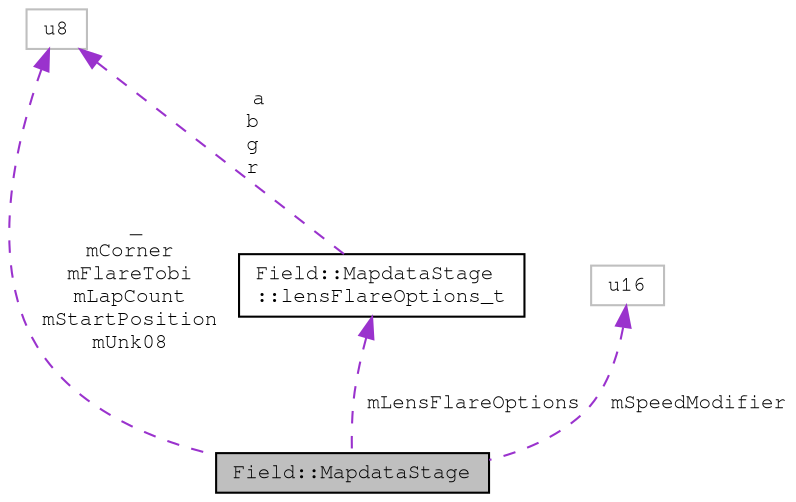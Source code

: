 digraph "Field::MapdataStage"
{
 // LATEX_PDF_SIZE
  edge [fontname="FreeMono",fontsize="10",labelfontname="FreeMono",labelfontsize="10"];
  node [fontname="FreeMono",fontsize="10",shape=record];
  Node1 [label="Field::MapdataStage",height=0.2,width=0.4,color="black", fillcolor="grey75", style="filled", fontcolor="black",tooltip=" "];
  Node2 -> Node1 [dir="back",color="darkorchid3",fontsize="10",style="dashed",label=" _\nmCorner\nmFlareTobi\nmLapCount\nmStartPosition\nmUnk08" ,fontname="FreeMono"];
  Node2 [label="u8",height=0.2,width=0.4,color="grey75", fillcolor="white", style="filled",tooltip=" "];
  Node3 -> Node1 [dir="back",color="darkorchid3",fontsize="10",style="dashed",label=" mLensFlareOptions" ,fontname="FreeMono"];
  Node3 [label="Field::MapdataStage\l::lensFlareOptions_t",height=0.2,width=0.4,color="black", fillcolor="white", style="filled",URL="$struct_field_1_1_mapdata_stage.html#struct_field_1_1_mapdata_stage_1_1lens_flare_options__t",tooltip=" "];
  Node2 -> Node3 [dir="back",color="darkorchid3",fontsize="10",style="dashed",label=" a\nb\ng\nr" ,fontname="FreeMono"];
  Node4 -> Node1 [dir="back",color="darkorchid3",fontsize="10",style="dashed",label=" mSpeedModifier" ,fontname="FreeMono"];
  Node4 [label="u16",height=0.2,width=0.4,color="grey75", fillcolor="white", style="filled",tooltip=" "];
}
